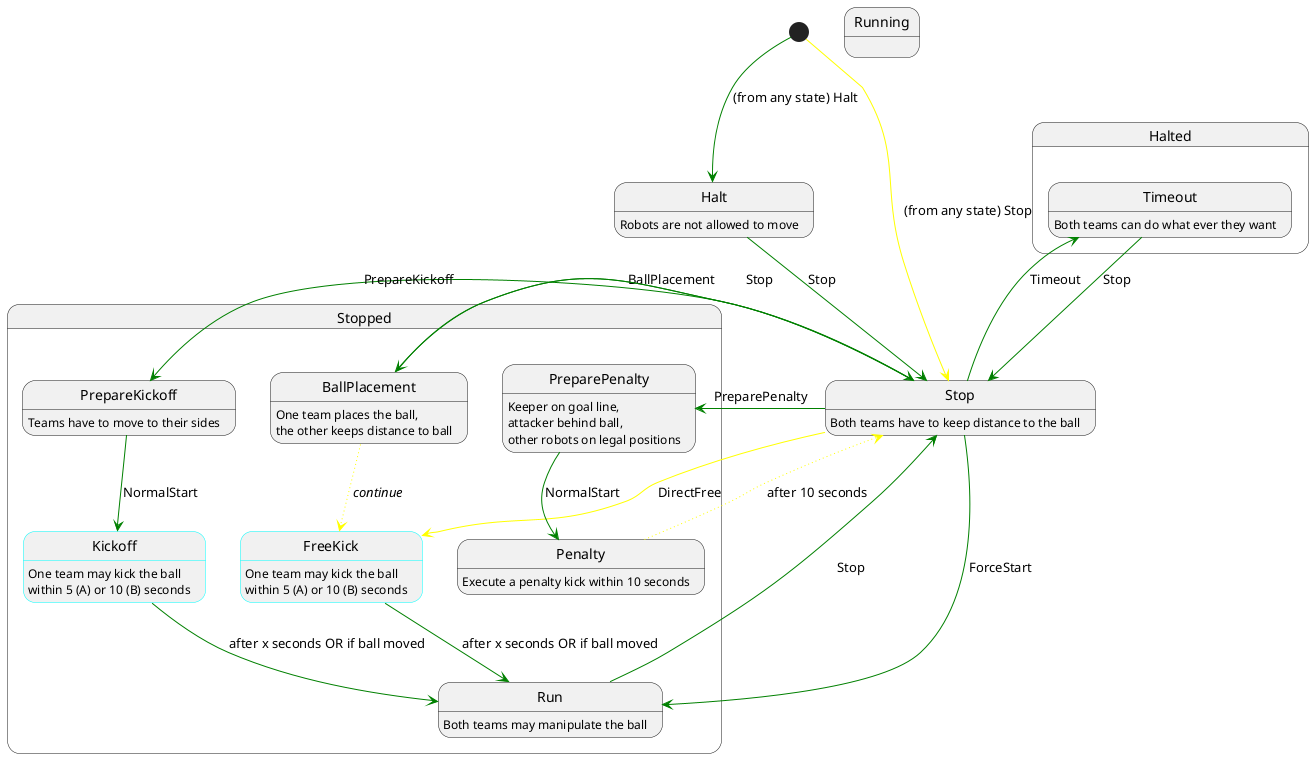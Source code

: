 @startuml
hide empty description

'Legend
' - Yellow filled line : New transition from original document
' - Yellow dotted line : transition not implemented
' - Green line : implemented
' - Aqua outline : dynamic state
' - White : todo

'Notes
' New transitions are interpreted directly
' from the game controller league software
'
' The (human) referee can choose to transition
' to the Stop state during any state.


[*] -[#green]-> Halt : (from any state) Halt
[*] -[#yellow]-> Stop : (from any state) Stop

state Halted {
    state Halt : Robots are not allowed to move
    Halt -[#green]-> Stop : Stop
    state Timeout : Both teams can do what ever they want
    Timeout -[#green]-> Stop : Stop
}

state Stopped {
    state Stop : Both teams have to keep distance to the ball
    Stop -[#green]-> PrepareKickoff : PrepareKickoff
    Stop -[#green]-> PreparePenalty : PreparePenalty
    Stop -[#green]-> BallPlacement : BallPlacement
    Stop -[#green]-> Timeout : Timeout
    Stop -[#green]-> Run : ForceStart
    Stop -[#yellow]-> FreeKick : DirectFree

    state BallPlacement : One team places the ball, \nthe other keeps distance to ball
    BallPlacement -[#green]-> Stop : Stop

    'this is a phantom transition
    'in reality, referee sends "Stop" after a successful ball placement
    BallPlacement -[dotted,#yellow]-> FreeKick : //continue//

    state PrepareKickoff : Teams have to move to their sides
    PrepareKickoff -[#green]-> Kickoff : NormalStart

    state PreparePenalty : Keeper on goal line, \nattacker behind ball, \nother robots on legal positions
    PreparePenalty -[#green]-> Penalty : NormalStart
}

state Running {
    state Kickoff ##aqua : One team may kick the ball \nwithin 5 (A) or 10 (B) seconds
    Kickoff -[#green]-> Run : after x seconds OR if ball moved

    state FreeKick ##aqua : One team may kick the ball \nwithin 5 (A) or 10 (B) seconds
    FreeKick -[#green]-> Run : after x seconds OR if ball moved

    state Penalty : Execute a penalty kick within 10 seconds

    'referee sends "Stop" when a penalty kick fails
    'on a possible goal, game is Halted anyway
    Penalty -[dotted,#yellow]-> Stop : after 10 seconds
   
    state Run : Both teams may manipulate the ball
    Run -[#green]-> Stop : Stop
}

@enduml